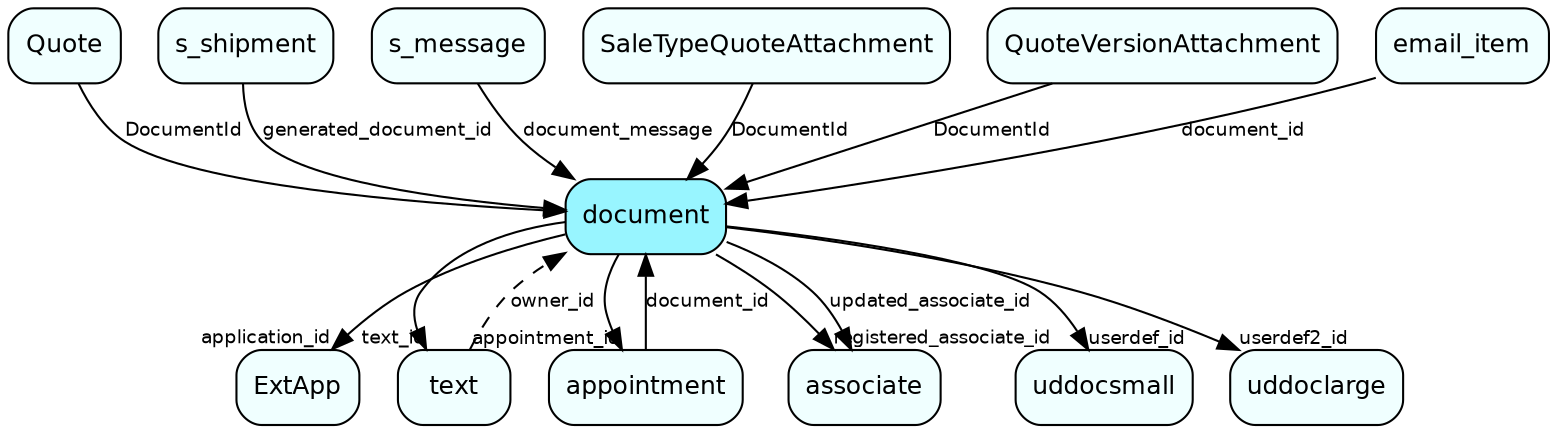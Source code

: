 digraph document  {
node [shape = box style="rounded, filled" fontname = "Helvetica" fontsize = "12" ]
edge [fontname = "Helvetica" fontsize = "9"]

document[fillcolor = "cadetblue1"]
ExtApp[fillcolor = "azure1"]
text[fillcolor = "azure1"]
appointment[fillcolor = "azure1"]
associate[fillcolor = "azure1"]
uddocsmall[fillcolor = "azure1"]
uddoclarge[fillcolor = "azure1"]
Quote[fillcolor = "azure1"]
s_shipment[fillcolor = "azure1"]
s_message[fillcolor = "azure1"]
SaleTypeQuoteAttachment[fillcolor = "azure1"]
QuoteVersionAttachment[fillcolor = "azure1"]
email_item[fillcolor = "azure1"]
document -> ExtApp [headlabel = "application_id"]
document -> text [headlabel = "text_id"]
document -> appointment [headlabel = "appointment_id"]
document -> associate [headlabel = "registered_associate_id"]
document -> associate [label = "updated_associate_id"]
document -> uddocsmall [headlabel = "userdef_id"]
document -> uddoclarge [headlabel = "userdef2_id"]
text -> document [label = "owner_id" style="dashed"]
appointment -> document [label = "document_id"]
Quote -> document [label = "DocumentId"]
s_shipment -> document [label = "generated_document_id"]
s_message -> document [label = "document_message"]
SaleTypeQuoteAttachment -> document [label = "DocumentId"]
QuoteVersionAttachment -> document [label = "DocumentId"]
email_item -> document [label = "document_id"]
}

